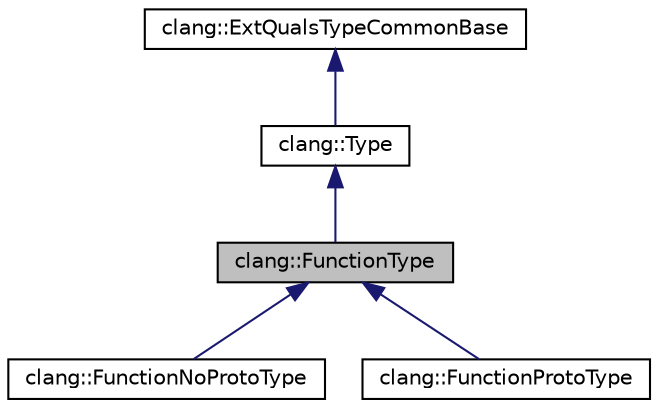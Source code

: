 digraph "clang::FunctionType"
{
 // LATEX_PDF_SIZE
  bgcolor="transparent";
  edge [fontname="Helvetica",fontsize="10",labelfontname="Helvetica",labelfontsize="10"];
  node [fontname="Helvetica",fontsize="10",shape=record];
  Node1 [label="clang::FunctionType",height=0.2,width=0.4,color="black", fillcolor="grey75", style="filled", fontcolor="black",tooltip="FunctionType - C99 6.7.5.3 - Function Declarators."];
  Node2 -> Node1 [dir="back",color="midnightblue",fontsize="10",style="solid",fontname="Helvetica"];
  Node2 [label="clang::Type",height=0.2,width=0.4,color="black",URL="$classclang_1_1Type.html",tooltip="The base class of the type hierarchy."];
  Node3 -> Node2 [dir="back",color="midnightblue",fontsize="10",style="solid",fontname="Helvetica"];
  Node3 [label="clang::ExtQualsTypeCommonBase",height=0.2,width=0.4,color="black",URL="$classclang_1_1ExtQualsTypeCommonBase.html",tooltip="Base class that is common to both the ExtQuals and Type classes, which allows QualType to access the ..."];
  Node1 -> Node4 [dir="back",color="midnightblue",fontsize="10",style="solid",fontname="Helvetica"];
  Node4 [label="clang::FunctionNoProtoType",height=0.2,width=0.4,color="black",URL="$classclang_1_1FunctionNoProtoType.html",tooltip="Represents a K&R-style 'int foo()' function, which has no information available about its arguments."];
  Node1 -> Node5 [dir="back",color="midnightblue",fontsize="10",style="solid",fontname="Helvetica"];
  Node5 [label="clang::FunctionProtoType",height=0.2,width=0.4,color="black",URL="$classclang_1_1FunctionProtoType.html",tooltip="Represents a prototype with parameter type info, e.g."];
}
